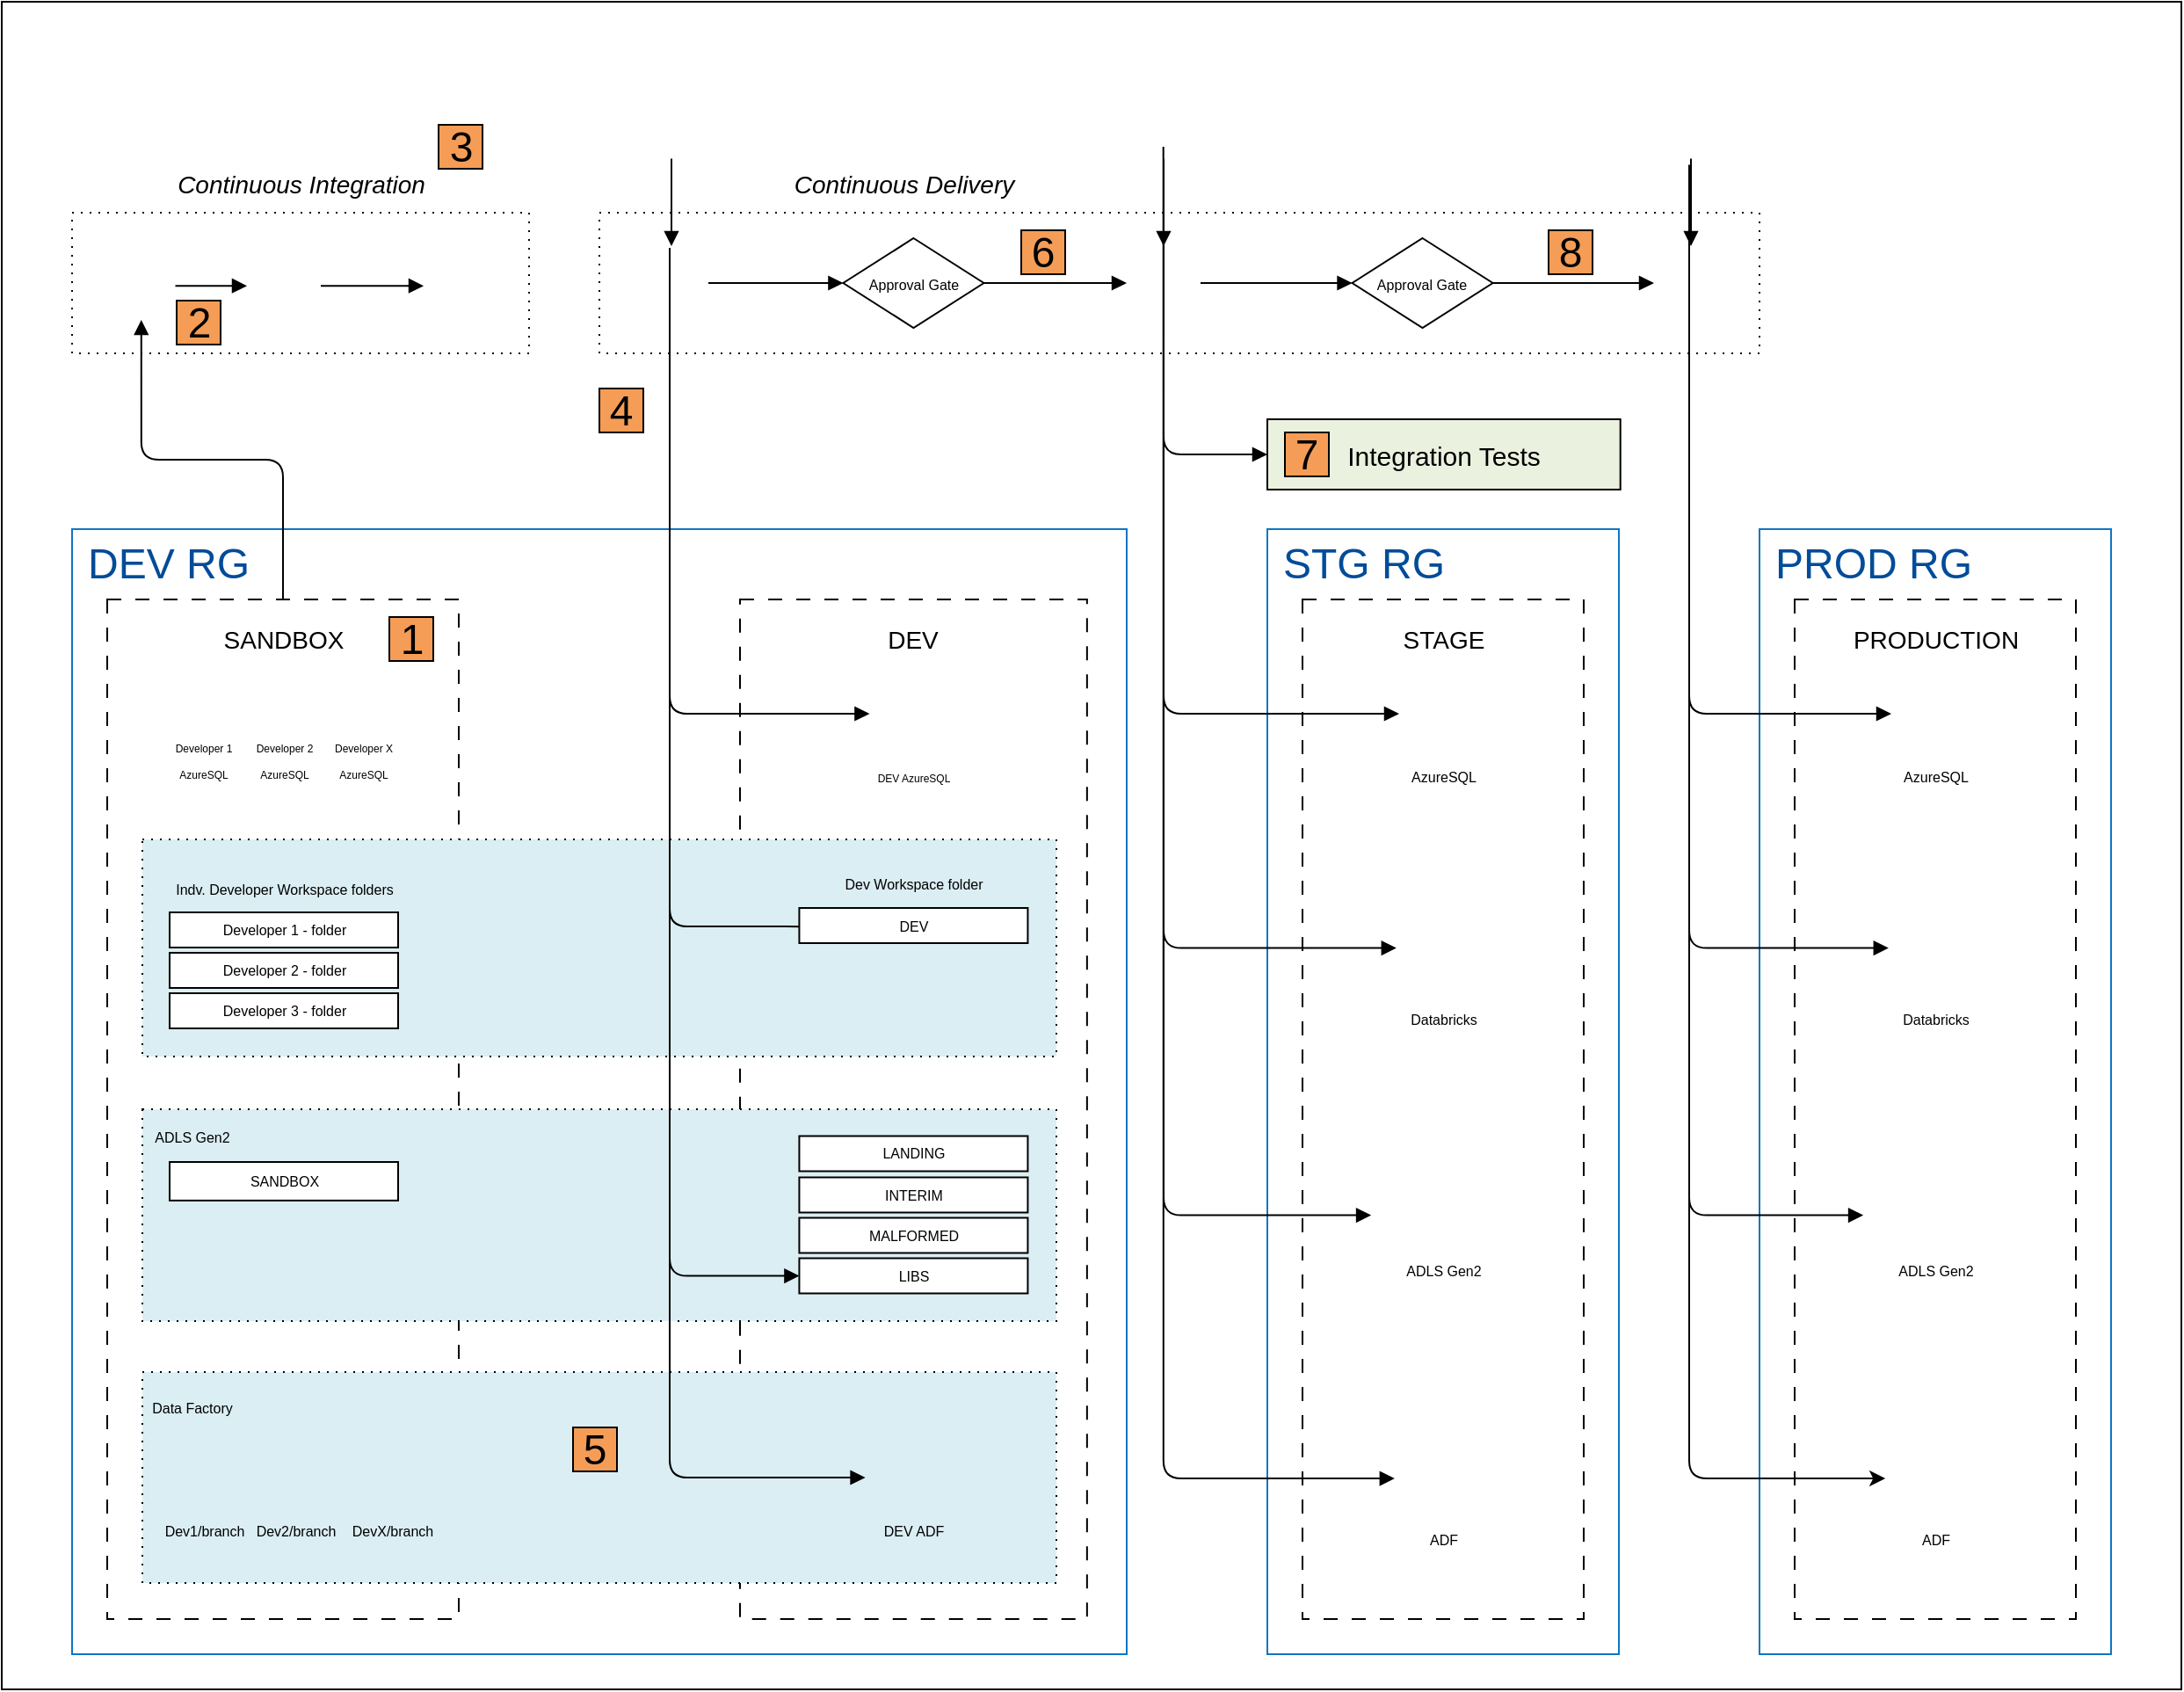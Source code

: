 <mxfile scale="1" border="0">
    <diagram id="0Dglr0f3MZDWwm_da_3T" name="Page-1">
        <mxGraphModel dx="2105" dy="1836" grid="1" gridSize="10" guides="1" tooltips="1" connect="1" arrows="1" fold="1" page="1" pageScale="1" pageWidth="850" pageHeight="1100" math="0" shadow="0">
            <root>
                <mxCell id="0"/>
                <mxCell id="1" parent="0"/>
                <mxCell id="93" value="" style="rounded=0;whiteSpace=wrap;html=1;labelBackgroundColor=none;fontSize=24;fontColor=#000000;fillColor=none;" parent="1" vertex="1">
                    <mxGeometry x="-40" y="-120" width="1240" height="960" as="geometry"/>
                </mxCell>
                <mxCell id="2" value="" style="rounded=0;whiteSpace=wrap;html=1;strokeColor=#0F75C2;" parent="1" vertex="1">
                    <mxGeometry y="180" width="600" height="640" as="geometry"/>
                </mxCell>
                <mxCell id="3" value="" style="rounded=0;whiteSpace=wrap;html=1;strokeColor=#0F75C2;" parent="1" vertex="1">
                    <mxGeometry x="680" y="180" width="200" height="640" as="geometry"/>
                </mxCell>
                <mxCell id="4" value="" style="rounded=0;whiteSpace=wrap;html=1;strokeColor=#0F75C2;" parent="1" vertex="1">
                    <mxGeometry x="960" y="180" width="200" height="640" as="geometry"/>
                </mxCell>
                <mxCell id="5" value="" style="rounded=0;whiteSpace=wrap;html=1;dashed=1;dashPattern=1 4;" parent="1" vertex="1">
                    <mxGeometry width="260" height="80" as="geometry"/>
                </mxCell>
                <mxCell id="7" value="" style="rounded=0;whiteSpace=wrap;html=1;dashed=1;dashPattern=8 8;" parent="1" vertex="1">
                    <mxGeometry x="700" y="220" width="160" height="580" as="geometry"/>
                </mxCell>
                <mxCell id="8" value="" style="rounded=0;whiteSpace=wrap;html=1;dashed=1;dashPattern=8 8;" parent="1" vertex="1">
                    <mxGeometry x="980" y="220" width="160" height="580" as="geometry"/>
                </mxCell>
                <mxCell id="124" style="edgeStyle=orthogonalEdgeStyle;html=1;exitX=0.5;exitY=0;exitDx=0;exitDy=0;entryX=0.5;entryY=1;entryDx=0;entryDy=0;fontSize=24;fontColor=#000000;endArrow=block;endFill=1;" parent="1" source="9" target="28" edge="1">
                    <mxGeometry relative="1" as="geometry"/>
                </mxCell>
                <mxCell id="9" value="" style="rounded=0;whiteSpace=wrap;html=1;dashed=1;dashPattern=8 8;" parent="1" vertex="1">
                    <mxGeometry x="20" y="220" width="200" height="580" as="geometry"/>
                </mxCell>
                <mxCell id="10" value="" style="rounded=0;whiteSpace=wrap;html=1;dashed=1;dashPattern=8 8;" parent="1" vertex="1">
                    <mxGeometry x="380" y="220" width="197.43" height="580" as="geometry"/>
                </mxCell>
                <mxCell id="11" value="" style="rounded=0;whiteSpace=wrap;html=1;dashed=1;dashPattern=1 4;fillColor=#dbeef3;" parent="1" vertex="1">
                    <mxGeometry x="40" y="510" width="520" height="120.5" as="geometry"/>
                </mxCell>
                <mxCell id="13" value="" style="rounded=0;whiteSpace=wrap;html=1;dashed=1;dashPattern=1 4;fillColor=#dbeef3;" parent="1" vertex="1">
                    <mxGeometry x="40" y="659.5" width="520" height="120" as="geometry"/>
                </mxCell>
                <mxCell id="14" value="" style="rounded=0;whiteSpace=wrap;html=1;dashed=1;dashPattern=1 4;fillColor=#dbeef3;" parent="1" vertex="1">
                    <mxGeometry x="40" y="356.5" width="520" height="123.5" as="geometry"/>
                </mxCell>
                <mxCell id="20" value="" style="shape=image;verticalLabelPosition=bottom;labelBackgroundColor=default;verticalAlign=top;aspect=fixed;imageAspect=0;image=https://vectorseek.com/wp-content/uploads/2023/08/Azure-Databricks-Logo-Vector.svg-.png;" parent="1" vertex="1">
                    <mxGeometry x="753.405" y="388.25" width="53.19" height="60" as="geometry"/>
                </mxCell>
                <mxCell id="21" value="" style="shape=image;verticalLabelPosition=bottom;labelBackgroundColor=default;verticalAlign=top;aspect=fixed;imageAspect=0;image=https://www.latindevelopers.com/wp-content/uploads/2017/12/sql_icon-640x640.png;" parent="1" vertex="1">
                    <mxGeometry x="755" y="260" width="50" height="50" as="geometry"/>
                </mxCell>
                <mxCell id="23" value="" style="shape=image;verticalLabelPosition=bottom;labelBackgroundColor=default;verticalAlign=top;aspect=fixed;imageAspect=0;image=https://azure.microsoft.com/svghandler/storage-blobs/?width=600&amp;height=315;" parent="1" vertex="1">
                    <mxGeometry x="739.045" y="548.75" width="81.91" height="43" as="geometry"/>
                </mxCell>
                <mxCell id="24" value="" style="shape=image;verticalLabelPosition=bottom;labelBackgroundColor=default;verticalAlign=top;aspect=fixed;imageAspect=0;image=https://azureplayer.net/wp-content/uploads/2018/12/azure-data-factory-300x257.png;" parent="1" vertex="1">
                    <mxGeometry x="752.57" y="696" width="54.86" height="47" as="geometry"/>
                </mxCell>
                <mxCell id="92" style="edgeStyle=none;html=1;entryX=0;entryY=0.5;entryDx=0;entryDy=0;fontSize=24;fontColor=#000000;endArrow=block;endFill=1;" parent="1" source="28" target="45" edge="1">
                    <mxGeometry relative="1" as="geometry"/>
                </mxCell>
                <mxCell id="28" value="" style="shape=image;verticalLabelPosition=bottom;labelBackgroundColor=default;verticalAlign=top;aspect=fixed;imageAspect=0;image=https://cdn.freebiesupply.com/logos/large/2x/git-icon-logo-png-transparent.png;" parent="1" vertex="1">
                    <mxGeometry x="20" y="22.24" width="38.76" height="38.76" as="geometry"/>
                </mxCell>
                <mxCell id="91" style="edgeStyle=none;html=1;entryX=0;entryY=0.5;entryDx=0;entryDy=0;fontSize=24;fontColor=#000000;endArrow=block;endFill=1;" parent="1" source="45" target="46" edge="1">
                    <mxGeometry relative="1" as="geometry"/>
                </mxCell>
                <mxCell id="45" value="" style="shape=image;verticalLabelPosition=bottom;labelBackgroundColor=default;verticalAlign=top;aspect=fixed;imageAspect=0;image=https://www.wecoderight.com/wp-content/uploads/2023/06/azure.png;" parent="1" vertex="1">
                    <mxGeometry x="99.5" y="20.62" width="42" height="42" as="geometry"/>
                </mxCell>
                <mxCell id="46" value="" style="shape=image;verticalLabelPosition=bottom;labelBackgroundColor=default;verticalAlign=top;aspect=fixed;imageAspect=0;image=https://www.wecoderight.com/wp-content/uploads/2023/06/azure.png;" parent="1" vertex="1">
                    <mxGeometry x="200" y="20.62" width="42" height="42" as="geometry"/>
                </mxCell>
                <mxCell id="47" value="" style="shape=image;verticalLabelPosition=bottom;labelBackgroundColor=default;verticalAlign=top;aspect=fixed;imageAspect=0;image=https://www.latindevelopers.com/wp-content/uploads/2017/12/sql_icon-640x640.png;" parent="1" vertex="1">
                    <mxGeometry x="453.715" y="260" width="50" height="50" as="geometry"/>
                </mxCell>
                <mxCell id="48" value="" style="shape=image;verticalLabelPosition=bottom;labelBackgroundColor=default;verticalAlign=top;aspect=fixed;imageAspect=0;image=https://www.latindevelopers.com/wp-content/uploads/2017/12/sql_icon-640x640.png;" parent="1" vertex="1">
                    <mxGeometry x="105.5" y="270" width="30" height="30" as="geometry"/>
                </mxCell>
                <mxCell id="49" value="" style="shape=image;verticalLabelPosition=bottom;labelBackgroundColor=default;verticalAlign=top;aspect=fixed;imageAspect=0;image=https://www.latindevelopers.com/wp-content/uploads/2017/12/sql_icon-640x640.png;" parent="1" vertex="1">
                    <mxGeometry x="150.5" y="270" width="30" height="30" as="geometry"/>
                </mxCell>
                <mxCell id="50" value="" style="shape=image;verticalLabelPosition=bottom;labelBackgroundColor=default;verticalAlign=top;aspect=fixed;imageAspect=0;image=https://www.latindevelopers.com/wp-content/uploads/2017/12/sql_icon-640x640.png;" parent="1" vertex="1">
                    <mxGeometry x="60" y="270" width="30" height="30" as="geometry"/>
                </mxCell>
                <mxCell id="52" value="" style="shape=image;verticalLabelPosition=bottom;labelBackgroundColor=default;verticalAlign=top;aspect=fixed;imageAspect=0;image=https://vectorseek.com/wp-content/uploads/2023/08/Azure-Databricks-Logo-Vector.svg-.png;" parent="1" vertex="1">
                    <mxGeometry x="49" y="331.5" width="38.19" height="43.08" as="geometry"/>
                </mxCell>
                <mxCell id="53" value="" style="shape=image;verticalLabelPosition=bottom;labelBackgroundColor=default;verticalAlign=top;aspect=fixed;imageAspect=0;image=https://azure.microsoft.com/svghandler/storage-blobs/?width=600&amp;height=315;" parent="1" vertex="1">
                    <mxGeometry x="40" y="489.5" width="57.15" height="30" as="geometry"/>
                </mxCell>
                <mxCell id="54" value="" style="shape=image;verticalLabelPosition=bottom;labelBackgroundColor=default;verticalAlign=top;aspect=fixed;imageAspect=0;image=https://azureplayer.net/wp-content/uploads/2018/12/azure-data-factory-300x257.png;" parent="1" vertex="1">
                    <mxGeometry x="50" y="641" width="37.19" height="31.86" as="geometry"/>
                </mxCell>
                <mxCell id="55" value="" style="shape=image;verticalLabelPosition=bottom;labelBackgroundColor=default;verticalAlign=top;aspect=fixed;imageAspect=0;image=https://azureplayer.net/wp-content/uploads/2018/12/azure-data-factory-300x257.png;" parent="1" vertex="1">
                    <mxGeometry x="451.285" y="696" width="54.86" height="47" as="geometry"/>
                </mxCell>
                <mxCell id="6" value="" style="rounded=0;whiteSpace=wrap;html=1;dashed=1;dashPattern=1 4;" parent="1" vertex="1">
                    <mxGeometry x="300" width="660" height="80" as="geometry"/>
                </mxCell>
                <mxCell id="109" style="edgeStyle=orthogonalEdgeStyle;html=1;entryX=0;entryY=0.5;entryDx=0;entryDy=0;fontSize=24;fontColor=#000000;endArrow=block;endFill=1;" parent="1" target="106" edge="1">
                    <mxGeometry relative="1" as="geometry">
                        <Array as="points">
                            <mxPoint x="920" y="285"/>
                        </Array>
                        <mxPoint x="920" y="51" as="sourcePoint"/>
                    </mxGeometry>
                </mxCell>
                <mxCell id="110" style="edgeStyle=orthogonalEdgeStyle;html=1;entryX=0;entryY=0.5;entryDx=0;entryDy=0;fontSize=24;fontColor=#000000;endArrow=block;endFill=1;" parent="1" target="105" edge="1">
                    <mxGeometry relative="1" as="geometry">
                        <Array as="points">
                            <mxPoint x="920" y="418"/>
                        </Array>
                        <mxPoint x="920.0" y="20.0" as="sourcePoint"/>
                    </mxGeometry>
                </mxCell>
                <mxCell id="111" style="edgeStyle=orthogonalEdgeStyle;html=1;entryX=0;entryY=0.5;entryDx=0;entryDy=0;fontSize=24;fontColor=#000000;endArrow=block;endFill=1;" parent="1" target="107" edge="1">
                    <mxGeometry relative="1" as="geometry">
                        <Array as="points">
                            <mxPoint x="920" y="569.75"/>
                        </Array>
                        <mxPoint x="920" y="-27.25" as="sourcePoint"/>
                    </mxGeometry>
                </mxCell>
                <mxCell id="143" style="edgeStyle=orthogonalEdgeStyle;html=1;entryX=0;entryY=0.5;entryDx=0;entryDy=0;fontSize=14;" edge="1" parent="1">
                    <mxGeometry relative="1" as="geometry">
                        <mxPoint x="920" y="61" as="sourcePoint"/>
                        <mxPoint x="1031.57" y="720.04" as="targetPoint"/>
                        <Array as="points">
                            <mxPoint x="920" y="720"/>
                        </Array>
                    </mxGeometry>
                </mxCell>
                <mxCell id="25" value="" style="shape=image;verticalLabelPosition=bottom;labelBackgroundColor=default;verticalAlign=top;aspect=fixed;imageAspect=0;image=https://www.wecoderight.com/wp-content/uploads/2023/06/azure.png;" parent="1" vertex="1">
                    <mxGeometry x="900" y="19" width="42" height="42" as="geometry"/>
                </mxCell>
                <mxCell id="96" style="html=1;entryX=0;entryY=0.5;entryDx=0;entryDy=0;fontSize=24;fontColor=#000000;endArrow=block;endFill=1;edgeStyle=orthogonalEdgeStyle;" parent="1" source="29" target="87" edge="1">
                    <mxGeometry relative="1" as="geometry">
                        <Array as="points">
                            <mxPoint x="621" y="138"/>
                        </Array>
                    </mxGeometry>
                </mxCell>
                <mxCell id="97" style="edgeStyle=orthogonalEdgeStyle;html=1;entryX=0;entryY=0.5;entryDx=0;entryDy=0;fontSize=24;fontColor=#000000;endArrow=block;endFill=1;" parent="1" source="29" target="21" edge="1">
                    <mxGeometry relative="1" as="geometry">
                        <Array as="points">
                            <mxPoint x="621" y="285"/>
                        </Array>
                    </mxGeometry>
                </mxCell>
                <mxCell id="98" style="edgeStyle=orthogonalEdgeStyle;html=1;entryX=0;entryY=0.5;entryDx=0;entryDy=0;fontSize=24;fontColor=#000000;endArrow=block;endFill=1;" parent="1" target="20" edge="1">
                    <mxGeometry relative="1" as="geometry">
                        <Array as="points">
                            <mxPoint x="621" y="418"/>
                        </Array>
                        <mxPoint x="621" y="20.62" as="sourcePoint"/>
                    </mxGeometry>
                </mxCell>
                <mxCell id="99" style="edgeStyle=orthogonalEdgeStyle;html=1;entryX=0;entryY=0.5;entryDx=0;entryDy=0;fontSize=24;fontColor=#000000;endArrow=block;endFill=1;" parent="1" target="23" edge="1">
                    <mxGeometry relative="1" as="geometry">
                        <Array as="points">
                            <mxPoint x="621" y="570.75"/>
                        </Array>
                        <mxPoint x="621" y="-27.25" as="sourcePoint"/>
                    </mxGeometry>
                </mxCell>
                <mxCell id="100" style="edgeStyle=orthogonalEdgeStyle;html=1;entryX=0;entryY=0.5;entryDx=0;entryDy=0;fontSize=24;fontColor=#000000;endArrow=block;endFill=1;" parent="1" edge="1">
                    <mxGeometry relative="1" as="geometry">
                        <Array as="points">
                            <mxPoint x="620.85" y="720.54"/>
                        </Array>
                        <mxPoint x="620.85" y="-37.46" as="sourcePoint"/>
                        <mxPoint x="752.42" y="720.04" as="targetPoint"/>
                    </mxGeometry>
                </mxCell>
                <mxCell id="29" value="" style="shape=image;verticalLabelPosition=bottom;labelBackgroundColor=default;verticalAlign=top;aspect=fixed;imageAspect=0;image=https://www.wecoderight.com/wp-content/uploads/2023/06/azure.png;" parent="1" vertex="1">
                    <mxGeometry x="600" y="19" width="42" height="42" as="geometry"/>
                </mxCell>
                <mxCell id="101" style="edgeStyle=orthogonalEdgeStyle;html=1;entryX=0;entryY=0.5;entryDx=0;entryDy=0;fontSize=24;fontColor=#000000;endArrow=block;endFill=1;" parent="1" source="30" target="47" edge="1">
                    <mxGeometry relative="1" as="geometry">
                        <Array as="points">
                            <mxPoint x="340" y="285"/>
                        </Array>
                    </mxGeometry>
                </mxCell>
                <mxCell id="102" style="edgeStyle=orthogonalEdgeStyle;html=1;entryX=0;entryY=0.5;entryDx=0;entryDy=0;fontSize=24;fontColor=#000000;endArrow=block;endFill=1;" parent="1" source="30" target="59" edge="1">
                    <mxGeometry relative="1" as="geometry">
                        <Array as="points">
                            <mxPoint x="340" y="406"/>
                            <mxPoint x="416" y="406"/>
                        </Array>
                    </mxGeometry>
                </mxCell>
                <mxCell id="103" style="edgeStyle=orthogonalEdgeStyle;html=1;entryX=0;entryY=0.5;entryDx=0;entryDy=0;fontSize=24;fontColor=#000000;endArrow=block;endFill=1;" parent="1" source="30" target="74" edge="1">
                    <mxGeometry relative="1" as="geometry">
                        <Array as="points">
                            <mxPoint x="340" y="605"/>
                        </Array>
                    </mxGeometry>
                </mxCell>
                <mxCell id="104" style="edgeStyle=orthogonalEdgeStyle;html=1;entryX=0;entryY=0.5;entryDx=0;entryDy=0;fontSize=24;fontColor=#000000;endArrow=block;endFill=1;" parent="1" target="55" edge="1">
                    <mxGeometry relative="1" as="geometry">
                        <Array as="points">
                            <mxPoint x="340" y="719"/>
                        </Array>
                        <mxPoint x="340" y="20" as="sourcePoint"/>
                    </mxGeometry>
                </mxCell>
                <mxCell id="30" value="" style="shape=image;verticalLabelPosition=bottom;labelBackgroundColor=default;verticalAlign=top;aspect=fixed;imageAspect=0;image=https://www.wecoderight.com/wp-content/uploads/2023/06/azure.png;" parent="1" vertex="1">
                    <mxGeometry x="320" y="19" width="42" height="42" as="geometry"/>
                </mxCell>
                <mxCell id="43" style="edgeStyle=none;html=1;entryX=0.5;entryY=0;entryDx=0;entryDy=0;fontSize=8;endArrow=block;endFill=1;" parent="1" source="32" target="25" edge="1">
                    <mxGeometry relative="1" as="geometry"/>
                </mxCell>
                <mxCell id="32" value="" style="shape=image;verticalLabelPosition=bottom;labelBackgroundColor=default;verticalAlign=top;aspect=fixed;imageAspect=0;image=https://th.bing.com/th/id/R.425f8742365816e2ba841bae27d17bf5?rik=dSs6wGiK%2bL6DQA&amp;riu=http%3a%2f%2fres.cloudinary.com%2fsamcogan%2fimage%2fupload%2fv1486673367%2fdownload_wihpz4.png&amp;ehk=tR6%2bY7TvAZzh0mhlQFzgbvJCC7W2iLvpzsC26Oey5AY%3d&amp;risl=&amp;pid=ImgRaw&amp;r=0&amp;sres=1&amp;sresct=1;" parent="1" vertex="1">
                    <mxGeometry x="886" y="-67.5" width="70" height="36.75" as="geometry"/>
                </mxCell>
                <mxCell id="42" style="edgeStyle=none;html=1;entryX=0.5;entryY=0;entryDx=0;entryDy=0;fontSize=8;endArrow=block;endFill=1;" parent="1" source="33" target="29" edge="1">
                    <mxGeometry relative="1" as="geometry"/>
                </mxCell>
                <mxCell id="33" value="" style="shape=image;verticalLabelPosition=bottom;labelBackgroundColor=default;verticalAlign=top;aspect=fixed;imageAspect=0;image=https://th.bing.com/th/id/R.425f8742365816e2ba841bae27d17bf5?rik=dSs6wGiK%2bL6DQA&amp;riu=http%3a%2f%2fres.cloudinary.com%2fsamcogan%2fimage%2fupload%2fv1486673367%2fdownload_wihpz4.png&amp;ehk=tR6%2bY7TvAZzh0mhlQFzgbvJCC7W2iLvpzsC26Oey5AY%3d&amp;risl=&amp;pid=ImgRaw&amp;r=0&amp;sres=1&amp;sresct=1;" parent="1" vertex="1">
                    <mxGeometry x="586" y="-67.5" width="70" height="36.75" as="geometry"/>
                </mxCell>
                <mxCell id="41" style="edgeStyle=none;html=1;entryX=0.5;entryY=0;entryDx=0;entryDy=0;fontSize=8;endArrow=block;endFill=1;" parent="1" source="34" target="30" edge="1">
                    <mxGeometry relative="1" as="geometry"/>
                </mxCell>
                <mxCell id="34" value="" style="shape=image;verticalLabelPosition=bottom;labelBackgroundColor=default;verticalAlign=top;aspect=fixed;imageAspect=0;image=https://th.bing.com/th/id/R.425f8742365816e2ba841bae27d17bf5?rik=dSs6wGiK%2bL6DQA&amp;riu=http%3a%2f%2fres.cloudinary.com%2fsamcogan%2fimage%2fupload%2fv1486673367%2fdownload_wihpz4.png&amp;ehk=tR6%2bY7TvAZzh0mhlQFzgbvJCC7W2iLvpzsC26Oey5AY%3d&amp;risl=&amp;pid=ImgRaw&amp;r=0&amp;sres=1&amp;sresct=1;" parent="1" vertex="1">
                    <mxGeometry x="306" y="-67.5" width="70" height="36.75" as="geometry"/>
                </mxCell>
                <mxCell id="38" style="edgeStyle=none;html=1;fontSize=8;endArrow=block;endFill=1;" parent="1" source="35" target="29" edge="1">
                    <mxGeometry relative="1" as="geometry"/>
                </mxCell>
                <mxCell id="35" value="&lt;font style=&quot;font-size: 8px;&quot;&gt;Approval Gate&lt;/font&gt;" style="rhombus;whiteSpace=wrap;html=1;" parent="1" vertex="1">
                    <mxGeometry x="438.72" y="14.5" width="80" height="51" as="geometry"/>
                </mxCell>
                <mxCell id="37" style="edgeStyle=none;html=1;exitX=1;exitY=0.5;exitDx=0;exitDy=0;entryX=0;entryY=0.5;entryDx=0;entryDy=0;fontSize=8;endArrow=block;endFill=1;" parent="1" source="30" target="35" edge="1">
                    <mxGeometry relative="1" as="geometry"/>
                </mxCell>
                <mxCell id="40" style="edgeStyle=none;html=1;entryX=0;entryY=0.5;entryDx=0;entryDy=0;fontSize=8;endArrow=block;endFill=1;" parent="1" source="36" target="25" edge="1">
                    <mxGeometry relative="1" as="geometry"/>
                </mxCell>
                <mxCell id="36" value="&lt;font style=&quot;font-size: 8px;&quot;&gt;Approval Gate&lt;/font&gt;" style="rhombus;whiteSpace=wrap;html=1;" parent="1" vertex="1">
                    <mxGeometry x="728.28" y="14.5" width="80" height="51" as="geometry"/>
                </mxCell>
                <mxCell id="39" style="edgeStyle=none;html=1;entryX=0;entryY=0.5;entryDx=0;entryDy=0;fontSize=8;endArrow=block;endFill=1;" parent="1" source="29" target="36" edge="1">
                    <mxGeometry relative="1" as="geometry"/>
                </mxCell>
                <mxCell id="59" value="DEV" style="rounded=0;whiteSpace=wrap;html=1;fontSize=8;" parent="1" vertex="1">
                    <mxGeometry x="413.715" y="395.5" width="130" height="20" as="geometry"/>
                </mxCell>
                <mxCell id="66" value="SANDBOX" style="rounded=0;whiteSpace=wrap;html=1;fontSize=8;" parent="1" vertex="1">
                    <mxGeometry x="55.5" y="540" width="130" height="21.92" as="geometry"/>
                </mxCell>
                <mxCell id="68" value="Developer 1 - folder" style="rounded=0;whiteSpace=wrap;html=1;fontSize=8;" parent="1" vertex="1">
                    <mxGeometry x="55.5" y="398" width="130" height="20" as="geometry"/>
                </mxCell>
                <mxCell id="69" value="Developer 2 - folder" style="rounded=0;whiteSpace=wrap;html=1;fontSize=8;" parent="1" vertex="1">
                    <mxGeometry x="55.5" y="421" width="130" height="20" as="geometry"/>
                </mxCell>
                <mxCell id="70" value="Developer 3 - folder" style="rounded=0;whiteSpace=wrap;html=1;fontSize=8;" parent="1" vertex="1">
                    <mxGeometry x="55.5" y="444" width="130" height="20" as="geometry"/>
                </mxCell>
                <mxCell id="71" value="LANDING" style="rounded=0;whiteSpace=wrap;html=1;fontSize=8;" parent="1" vertex="1">
                    <mxGeometry x="413.715" y="525.25" width="130" height="20" as="geometry"/>
                </mxCell>
                <mxCell id="72" value="INTERIM" style="rounded=0;whiteSpace=wrap;html=1;fontSize=8;" parent="1" vertex="1">
                    <mxGeometry x="413.715" y="548.75" width="130" height="20" as="geometry"/>
                </mxCell>
                <mxCell id="73" value="MALFORMED" style="rounded=0;whiteSpace=wrap;html=1;fontSize=8;" parent="1" vertex="1">
                    <mxGeometry x="413.715" y="571.75" width="130" height="20" as="geometry"/>
                </mxCell>
                <mxCell id="74" value="LIBS" style="rounded=0;whiteSpace=wrap;html=1;fontSize=8;" parent="1" vertex="1">
                    <mxGeometry x="413.715" y="594.75" width="130" height="20" as="geometry"/>
                </mxCell>
                <mxCell id="76" value="1" style="whiteSpace=wrap;html=1;aspect=fixed;fontSize=24;labelBackgroundColor=none;fillColor=#f59d56;fontColor=#000000;" parent="1" vertex="1">
                    <mxGeometry x="180.5" y="230" width="25" height="25" as="geometry"/>
                </mxCell>
                <mxCell id="78" value="2" style="whiteSpace=wrap;html=1;aspect=fixed;fontSize=24;labelBackgroundColor=none;fillColor=#f59d56;fontColor=#000000;" parent="1" vertex="1">
                    <mxGeometry x="59.5" y="50" width="25" height="25" as="geometry"/>
                </mxCell>
                <mxCell id="80" value="3" style="whiteSpace=wrap;html=1;aspect=fixed;fontSize=24;labelBackgroundColor=none;fillColor=#f59d56;fontColor=#000000;" parent="1" vertex="1">
                    <mxGeometry x="208.5" y="-50" width="25" height="25" as="geometry"/>
                </mxCell>
                <mxCell id="81" value="4" style="whiteSpace=wrap;html=1;aspect=fixed;fontSize=24;labelBackgroundColor=none;fillColor=#f59d56;fontColor=#000000;" parent="1" vertex="1">
                    <mxGeometry x="300" y="100" width="25" height="25" as="geometry"/>
                </mxCell>
                <mxCell id="82" value="5" style="whiteSpace=wrap;html=1;aspect=fixed;fontSize=24;labelBackgroundColor=none;fillColor=#f59d56;fontColor=#000000;" parent="1" vertex="1">
                    <mxGeometry x="285" y="691" width="25" height="25" as="geometry"/>
                </mxCell>
                <mxCell id="86" value="6" style="whiteSpace=wrap;html=1;aspect=fixed;fontSize=24;labelBackgroundColor=none;fillColor=#f59d56;fontColor=#000000;" parent="1" vertex="1">
                    <mxGeometry x="540" y="10" width="25" height="25" as="geometry"/>
                </mxCell>
                <mxCell id="87" value="&lt;font color=&quot;#000000&quot;&gt;Integration Tests&lt;/font&gt;" style="rounded=0;whiteSpace=wrap;html=1;fontSize=15;fillColor=#ebf1df;" parent="1" vertex="1">
                    <mxGeometry x="680" y="117.5" width="200.85" height="40" as="geometry"/>
                </mxCell>
                <mxCell id="88" value="7" style="whiteSpace=wrap;html=1;aspect=fixed;fontSize=24;labelBackgroundColor=none;fillColor=#f59d56;fontColor=#000000;" parent="1" vertex="1">
                    <mxGeometry x="690" y="125" width="25" height="25" as="geometry"/>
                </mxCell>
                <mxCell id="89" value="8" style="whiteSpace=wrap;html=1;aspect=fixed;fontSize=24;labelBackgroundColor=none;fillColor=#f59d56;fontColor=#000000;" parent="1" vertex="1">
                    <mxGeometry x="840" y="10" width="25" height="25" as="geometry"/>
                </mxCell>
                <mxCell id="105" value="" style="shape=image;verticalLabelPosition=bottom;labelBackgroundColor=default;verticalAlign=top;aspect=fixed;imageAspect=0;image=https://vectorseek.com/wp-content/uploads/2023/08/Azure-Databricks-Logo-Vector.svg-.png;" parent="1" vertex="1">
                    <mxGeometry x="1033.405" y="388.25" width="53.19" height="60" as="geometry"/>
                </mxCell>
                <mxCell id="106" value="" style="shape=image;verticalLabelPosition=bottom;labelBackgroundColor=default;verticalAlign=top;aspect=fixed;imageAspect=0;image=https://www.latindevelopers.com/wp-content/uploads/2017/12/sql_icon-640x640.png;" parent="1" vertex="1">
                    <mxGeometry x="1035" y="260" width="50" height="50" as="geometry"/>
                </mxCell>
                <mxCell id="107" value="" style="shape=image;verticalLabelPosition=bottom;labelBackgroundColor=default;verticalAlign=top;aspect=fixed;imageAspect=0;image=https://azure.microsoft.com/svghandler/storage-blobs/?width=600&amp;height=315;" parent="1" vertex="1">
                    <mxGeometry x="1019.045" y="548.75" width="81.91" height="43" as="geometry"/>
                </mxCell>
                <mxCell id="108" value="" style="shape=image;verticalLabelPosition=bottom;labelBackgroundColor=default;verticalAlign=top;aspect=fixed;imageAspect=0;image=https://azureplayer.net/wp-content/uploads/2018/12/azure-data-factory-300x257.png;" parent="1" vertex="1">
                    <mxGeometry x="1032.57" y="696" width="54.86" height="47" as="geometry"/>
                </mxCell>
                <mxCell id="114" value="" style="group" parent="1" vertex="1" connectable="0">
                    <mxGeometry x="55.5" y="711" width="35.33" height="32" as="geometry"/>
                </mxCell>
                <mxCell id="112" value="" style="shape=image;verticalLabelPosition=bottom;labelBackgroundColor=default;verticalAlign=top;aspect=fixed;imageAspect=0;image=https://azureplayer.net/wp-content/uploads/2018/12/azure-data-factory-300x257.png;" parent="114" vertex="1">
                    <mxGeometry x="6.81" width="28.52" height="24.43" as="geometry"/>
                </mxCell>
                <mxCell id="113" value="" style="shape=image;verticalLabelPosition=bottom;labelBackgroundColor=default;verticalAlign=top;aspect=fixed;imageAspect=0;image=https://cdn.freebiesupply.com/logos/large/2x/git-icon-logo-png-transparent.png;" parent="114" vertex="1">
                    <mxGeometry y="13.24" width="18.76" height="18.76" as="geometry"/>
                </mxCell>
                <mxCell id="115" value="" style="group" parent="1" vertex="1" connectable="0">
                    <mxGeometry x="110" y="711" width="35.33" height="32" as="geometry"/>
                </mxCell>
                <mxCell id="116" value="" style="shape=image;verticalLabelPosition=bottom;labelBackgroundColor=default;verticalAlign=top;aspect=fixed;imageAspect=0;image=https://azureplayer.net/wp-content/uploads/2018/12/azure-data-factory-300x257.png;" parent="115" vertex="1">
                    <mxGeometry x="6.81" width="28.52" height="24.43" as="geometry"/>
                </mxCell>
                <mxCell id="117" value="" style="shape=image;verticalLabelPosition=bottom;labelBackgroundColor=default;verticalAlign=top;aspect=fixed;imageAspect=0;image=https://cdn.freebiesupply.com/logos/large/2x/git-icon-logo-png-transparent.png;" parent="115" vertex="1">
                    <mxGeometry y="13.24" width="18.76" height="18.76" as="geometry"/>
                </mxCell>
                <mxCell id="121" value="" style="group" parent="1" vertex="1" connectable="0">
                    <mxGeometry x="164.67" y="711" width="35.33" height="32" as="geometry"/>
                </mxCell>
                <mxCell id="122" value="" style="shape=image;verticalLabelPosition=bottom;labelBackgroundColor=default;verticalAlign=top;aspect=fixed;imageAspect=0;image=https://azureplayer.net/wp-content/uploads/2018/12/azure-data-factory-300x257.png;" parent="121" vertex="1">
                    <mxGeometry x="6.81" width="28.52" height="24.43" as="geometry"/>
                </mxCell>
                <mxCell id="123" value="" style="shape=image;verticalLabelPosition=bottom;labelBackgroundColor=default;verticalAlign=top;aspect=fixed;imageAspect=0;image=https://cdn.freebiesupply.com/logos/large/2x/git-icon-logo-png-transparent.png;" parent="121" vertex="1">
                    <mxGeometry y="13.24" width="18.76" height="18.76" as="geometry"/>
                </mxCell>
                <mxCell id="125" value="&lt;font style=&quot;&quot; color=&quot;#004c99&quot;&gt;DEV RG&lt;/font&gt;" style="text;html=1;strokeColor=none;fillColor=none;align=center;verticalAlign=middle;whiteSpace=wrap;rounded=0;labelBackgroundColor=none;fontSize=24;fontColor=#000000;" parent="1" vertex="1">
                    <mxGeometry x="-7.105e-15" y="180" width="110" height="40" as="geometry"/>
                </mxCell>
                <mxCell id="126" value="&lt;font style=&quot;&quot; color=&quot;#004c99&quot;&gt;STG RG&lt;/font&gt;" style="text;html=1;strokeColor=none;fillColor=none;align=center;verticalAlign=middle;whiteSpace=wrap;rounded=0;labelBackgroundColor=none;fontSize=24;fontColor=#000000;" parent="1" vertex="1">
                    <mxGeometry x="680" y="180" width="110" height="40" as="geometry"/>
                </mxCell>
                <mxCell id="127" value="&lt;font style=&quot;&quot; color=&quot;#004c99&quot;&gt;PROD RG&lt;/font&gt;" style="text;html=1;strokeColor=none;fillColor=none;align=center;verticalAlign=middle;whiteSpace=wrap;rounded=0;labelBackgroundColor=none;fontSize=24;fontColor=#000000;" parent="1" vertex="1">
                    <mxGeometry x="960" y="180" width="130" height="40" as="geometry"/>
                </mxCell>
                <mxCell id="128" value="&lt;font style=&quot;font-size: 8px;&quot;&gt;Indv. Developer Workspace folders&lt;/font&gt;" style="text;html=1;strokeColor=none;fillColor=none;align=center;verticalAlign=middle;whiteSpace=wrap;rounded=0;fontColor=#000000;" parent="1" vertex="1">
                    <mxGeometry x="15.5" y="368.58" width="210" height="30" as="geometry"/>
                </mxCell>
                <mxCell id="129" value="&lt;font style=&quot;font-size: 6px;&quot;&gt;Developer 1&lt;br&gt;AzureSQL&lt;br&gt;&lt;/font&gt;" style="text;html=1;strokeColor=none;fillColor=none;align=center;verticalAlign=middle;whiteSpace=wrap;rounded=0;fontColor=#000000;" parent="1" vertex="1">
                    <mxGeometry x="50" y="300" width="50" height="20" as="geometry"/>
                </mxCell>
                <mxCell id="130" value="&lt;font style=&quot;font-size: 6px;&quot;&gt;Developer 2&lt;br&gt;AzureSQL&lt;br&gt;&lt;/font&gt;" style="text;html=1;strokeColor=none;fillColor=none;align=center;verticalAlign=middle;whiteSpace=wrap;rounded=0;fontColor=#000000;" vertex="1" parent="1">
                    <mxGeometry x="95.5" y="300" width="50" height="20" as="geometry"/>
                </mxCell>
                <mxCell id="131" value="&lt;font style=&quot;font-size: 6px;&quot;&gt;Developer X&lt;br&gt;AzureSQL&lt;br&gt;&lt;/font&gt;" style="text;html=1;strokeColor=none;fillColor=none;align=center;verticalAlign=middle;whiteSpace=wrap;rounded=0;fontColor=#000000;" vertex="1" parent="1">
                    <mxGeometry x="140.5" y="300" width="50" height="20" as="geometry"/>
                </mxCell>
                <mxCell id="132" value="&lt;font style=&quot;&quot;&gt;&lt;font style=&quot;font-size: 14px;&quot;&gt;SANDBOX&lt;/font&gt;&lt;br&gt;&lt;/font&gt;" style="text;html=1;strokeColor=none;fillColor=none;align=center;verticalAlign=middle;whiteSpace=wrap;rounded=0;fontColor=#000000;" vertex="1" parent="1">
                    <mxGeometry x="83.25" y="226.25" width="74.5" height="32.5" as="geometry"/>
                </mxCell>
                <mxCell id="133" value="&lt;font style=&quot;&quot;&gt;&lt;font style=&quot;font-size: 14px;&quot;&gt;DEV&lt;/font&gt;&lt;br&gt;&lt;/font&gt;" style="text;html=1;strokeColor=none;fillColor=none;align=center;verticalAlign=middle;whiteSpace=wrap;rounded=0;fontColor=#000000;" vertex="1" parent="1">
                    <mxGeometry x="441.465" y="226.25" width="74.5" height="32.5" as="geometry"/>
                </mxCell>
                <mxCell id="134" value="&lt;font style=&quot;font-size: 8px;&quot;&gt;Dev Workspace folder&lt;/font&gt;" style="text;html=1;strokeColor=none;fillColor=none;align=center;verticalAlign=middle;whiteSpace=wrap;rounded=0;fontColor=#000000;" vertex="1" parent="1">
                    <mxGeometry x="373.715" y="365.5" width="210" height="30" as="geometry"/>
                </mxCell>
                <mxCell id="135" value="&lt;font style=&quot;font-size: 8px;&quot;&gt;ADLS Gen2&lt;/font&gt;" style="text;html=1;strokeColor=none;fillColor=none;align=center;verticalAlign=middle;whiteSpace=wrap;rounded=0;fontColor=#000000;" vertex="1" parent="1">
                    <mxGeometry x="42.19" y="519.5" width="52.81" height="11.5" as="geometry"/>
                </mxCell>
                <mxCell id="137" value="&lt;span style=&quot;font-size: 8px;&quot;&gt;Data Factory&lt;/span&gt;" style="text;html=1;strokeColor=none;fillColor=none;align=center;verticalAlign=middle;whiteSpace=wrap;rounded=0;fontColor=#000000;" vertex="1" parent="1">
                    <mxGeometry x="41.69" y="672.86" width="52.81" height="11.5" as="geometry"/>
                </mxCell>
                <mxCell id="138" value="&lt;span style=&quot;font-size: 8px;&quot;&gt;Dev1/branch&lt;/span&gt;" style="text;html=1;strokeColor=none;fillColor=none;align=center;verticalAlign=middle;whiteSpace=wrap;rounded=0;fontColor=#000000;" vertex="1" parent="1">
                    <mxGeometry x="48.59" y="743" width="52.81" height="11.5" as="geometry"/>
                </mxCell>
                <mxCell id="139" value="&lt;span style=&quot;font-size: 8px;&quot;&gt;Dev2/branch&lt;/span&gt;" style="text;html=1;strokeColor=none;fillColor=none;align=center;verticalAlign=middle;whiteSpace=wrap;rounded=0;fontColor=#000000;" vertex="1" parent="1">
                    <mxGeometry x="101.26" y="743" width="52.81" height="11.5" as="geometry"/>
                </mxCell>
                <mxCell id="140" value="&lt;span style=&quot;font-size: 8px;&quot;&gt;DevX/branch&lt;/span&gt;" style="text;html=1;strokeColor=none;fillColor=none;align=center;verticalAlign=middle;whiteSpace=wrap;rounded=0;fontColor=#000000;" vertex="1" parent="1">
                    <mxGeometry x="155.93" y="743" width="52.81" height="11.5" as="geometry"/>
                </mxCell>
                <mxCell id="141" value="&lt;font style=&quot;font-size: 6px;&quot;&gt;DEV AzureSQL&lt;br&gt;&lt;/font&gt;" style="text;html=1;strokeColor=none;fillColor=none;align=center;verticalAlign=middle;whiteSpace=wrap;rounded=0;fontColor=#000000;" vertex="1" parent="1">
                    <mxGeometry x="453.715" y="310" width="50" height="20" as="geometry"/>
                </mxCell>
                <mxCell id="142" value="&lt;font style=&quot;font-size: 8px;&quot;&gt;DEV ADF&lt;/font&gt;" style="text;html=1;strokeColor=none;fillColor=none;align=center;verticalAlign=middle;whiteSpace=wrap;rounded=0;fontColor=#000000;" vertex="1" parent="1">
                    <mxGeometry x="373.715" y="733.75" width="210" height="30" as="geometry"/>
                </mxCell>
                <mxCell id="144" value="&lt;font style=&quot;&quot;&gt;&lt;font style=&quot;font-size: 14px;&quot;&gt;STAGE&lt;/font&gt;&lt;br&gt;&lt;/font&gt;" style="text;html=1;strokeColor=none;fillColor=none;align=center;verticalAlign=middle;whiteSpace=wrap;rounded=0;fontColor=#000000;" vertex="1" parent="1">
                    <mxGeometry x="742.75" y="226.25" width="74.5" height="32.5" as="geometry"/>
                </mxCell>
                <mxCell id="145" value="&lt;font style=&quot;&quot;&gt;&lt;font style=&quot;font-size: 14px;&quot;&gt;PRODUCTION&lt;/font&gt;&lt;br&gt;&lt;/font&gt;" style="text;html=1;strokeColor=none;fillColor=none;align=center;verticalAlign=middle;whiteSpace=wrap;rounded=0;fontColor=#000000;" vertex="1" parent="1">
                    <mxGeometry x="1022.75" y="226.25" width="74.5" height="32.5" as="geometry"/>
                </mxCell>
                <mxCell id="146" value="&lt;font style=&quot;font-size: 8px;&quot;&gt;AzureSQL&lt;/font&gt;" style="text;html=1;strokeColor=none;fillColor=none;align=center;verticalAlign=middle;whiteSpace=wrap;rounded=0;fontColor=#000000;" vertex="1" parent="1">
                    <mxGeometry x="753.595" y="314.25" width="52.81" height="11.5" as="geometry"/>
                </mxCell>
                <mxCell id="147" value="&lt;font style=&quot;font-size: 8px;&quot;&gt;AzureSQL&lt;/font&gt;" style="text;html=1;strokeColor=none;fillColor=none;align=center;verticalAlign=middle;whiteSpace=wrap;rounded=0;fontColor=#000000;" vertex="1" parent="1">
                    <mxGeometry x="1033.595" y="314.25" width="52.81" height="11.5" as="geometry"/>
                </mxCell>
                <mxCell id="148" value="&lt;font style=&quot;font-size: 8px;&quot;&gt;Databricks&lt;/font&gt;" style="text;html=1;strokeColor=none;fillColor=none;align=center;verticalAlign=middle;whiteSpace=wrap;rounded=0;fontColor=#000000;" vertex="1" parent="1">
                    <mxGeometry x="1033.595" y="452.5" width="52.81" height="11.5" as="geometry"/>
                </mxCell>
                <mxCell id="149" value="&lt;font style=&quot;font-size: 8px;&quot;&gt;Databricks&lt;/font&gt;" style="text;html=1;strokeColor=none;fillColor=none;align=center;verticalAlign=middle;whiteSpace=wrap;rounded=0;fontColor=#000000;" vertex="1" parent="1">
                    <mxGeometry x="753.595" y="452.5" width="52.81" height="11.5" as="geometry"/>
                </mxCell>
                <mxCell id="150" value="&lt;font style=&quot;font-size: 8px;&quot;&gt;ADLS Gen2&lt;/font&gt;" style="text;html=1;strokeColor=none;fillColor=none;align=center;verticalAlign=middle;whiteSpace=wrap;rounded=0;fontColor=#000000;" vertex="1" parent="1">
                    <mxGeometry x="1033.595" y="594.75" width="52.81" height="11.5" as="geometry"/>
                </mxCell>
                <mxCell id="151" value="&lt;font style=&quot;font-size: 8px;&quot;&gt;ADLS Gen2&lt;/font&gt;" style="text;html=1;strokeColor=none;fillColor=none;align=center;verticalAlign=middle;whiteSpace=wrap;rounded=0;fontColor=#000000;" vertex="1" parent="1">
                    <mxGeometry x="753.595" y="594.75" width="52.81" height="11.5" as="geometry"/>
                </mxCell>
                <mxCell id="152" value="&lt;font style=&quot;font-size: 8px;&quot;&gt;ADF&lt;/font&gt;" style="text;html=1;strokeColor=none;fillColor=none;align=center;verticalAlign=middle;whiteSpace=wrap;rounded=0;fontColor=#000000;" vertex="1" parent="1">
                    <mxGeometry x="753.595" y="748.25" width="52.81" height="11.5" as="geometry"/>
                </mxCell>
                <mxCell id="153" value="&lt;font style=&quot;font-size: 8px;&quot;&gt;ADF&lt;/font&gt;" style="text;html=1;strokeColor=none;fillColor=none;align=center;verticalAlign=middle;whiteSpace=wrap;rounded=0;fontColor=#000000;" vertex="1" parent="1">
                    <mxGeometry x="1033.595" y="748.25" width="52.81" height="11.5" as="geometry"/>
                </mxCell>
                <mxCell id="154" value="&lt;font style=&quot;&quot;&gt;&lt;font style=&quot;font-size: 14px;&quot;&gt;&lt;i&gt;Continuous Integration&lt;/i&gt;&lt;/font&gt;&lt;br&gt;&lt;/font&gt;" style="text;html=1;strokeColor=none;fillColor=none;align=center;verticalAlign=middle;whiteSpace=wrap;rounded=0;fontColor=#000000;" vertex="1" parent="1">
                    <mxGeometry x="38.5" y="-32" width="183" height="32.5" as="geometry"/>
                </mxCell>
                <mxCell id="155" value="&lt;font style=&quot;&quot;&gt;&lt;font style=&quot;font-size: 14px;&quot;&gt;&lt;i&gt;Continuous Delivery&lt;/i&gt;&lt;/font&gt;&lt;br&gt;&lt;/font&gt;" style="text;html=1;strokeColor=none;fillColor=none;align=center;verticalAlign=middle;whiteSpace=wrap;rounded=0;fontColor=#000000;" vertex="1" parent="1">
                    <mxGeometry x="382" y="-32" width="183" height="32.5" as="geometry"/>
                </mxCell>
            </root>
        </mxGraphModel>
    </diagram>
</mxfile>